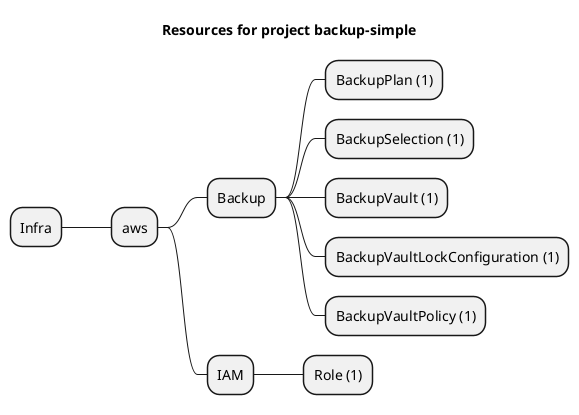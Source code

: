 @startmindmap
title Resources for project backup-simple
skinparam monochrome true
+ Infra
++ aws
+++ Backup
++++ BackupPlan (1)
++++ BackupSelection (1)
++++ BackupVault (1)
++++ BackupVaultLockConfiguration (1)
++++ BackupVaultPolicy (1)
+++ IAM
++++ Role (1)
@endmindmap
